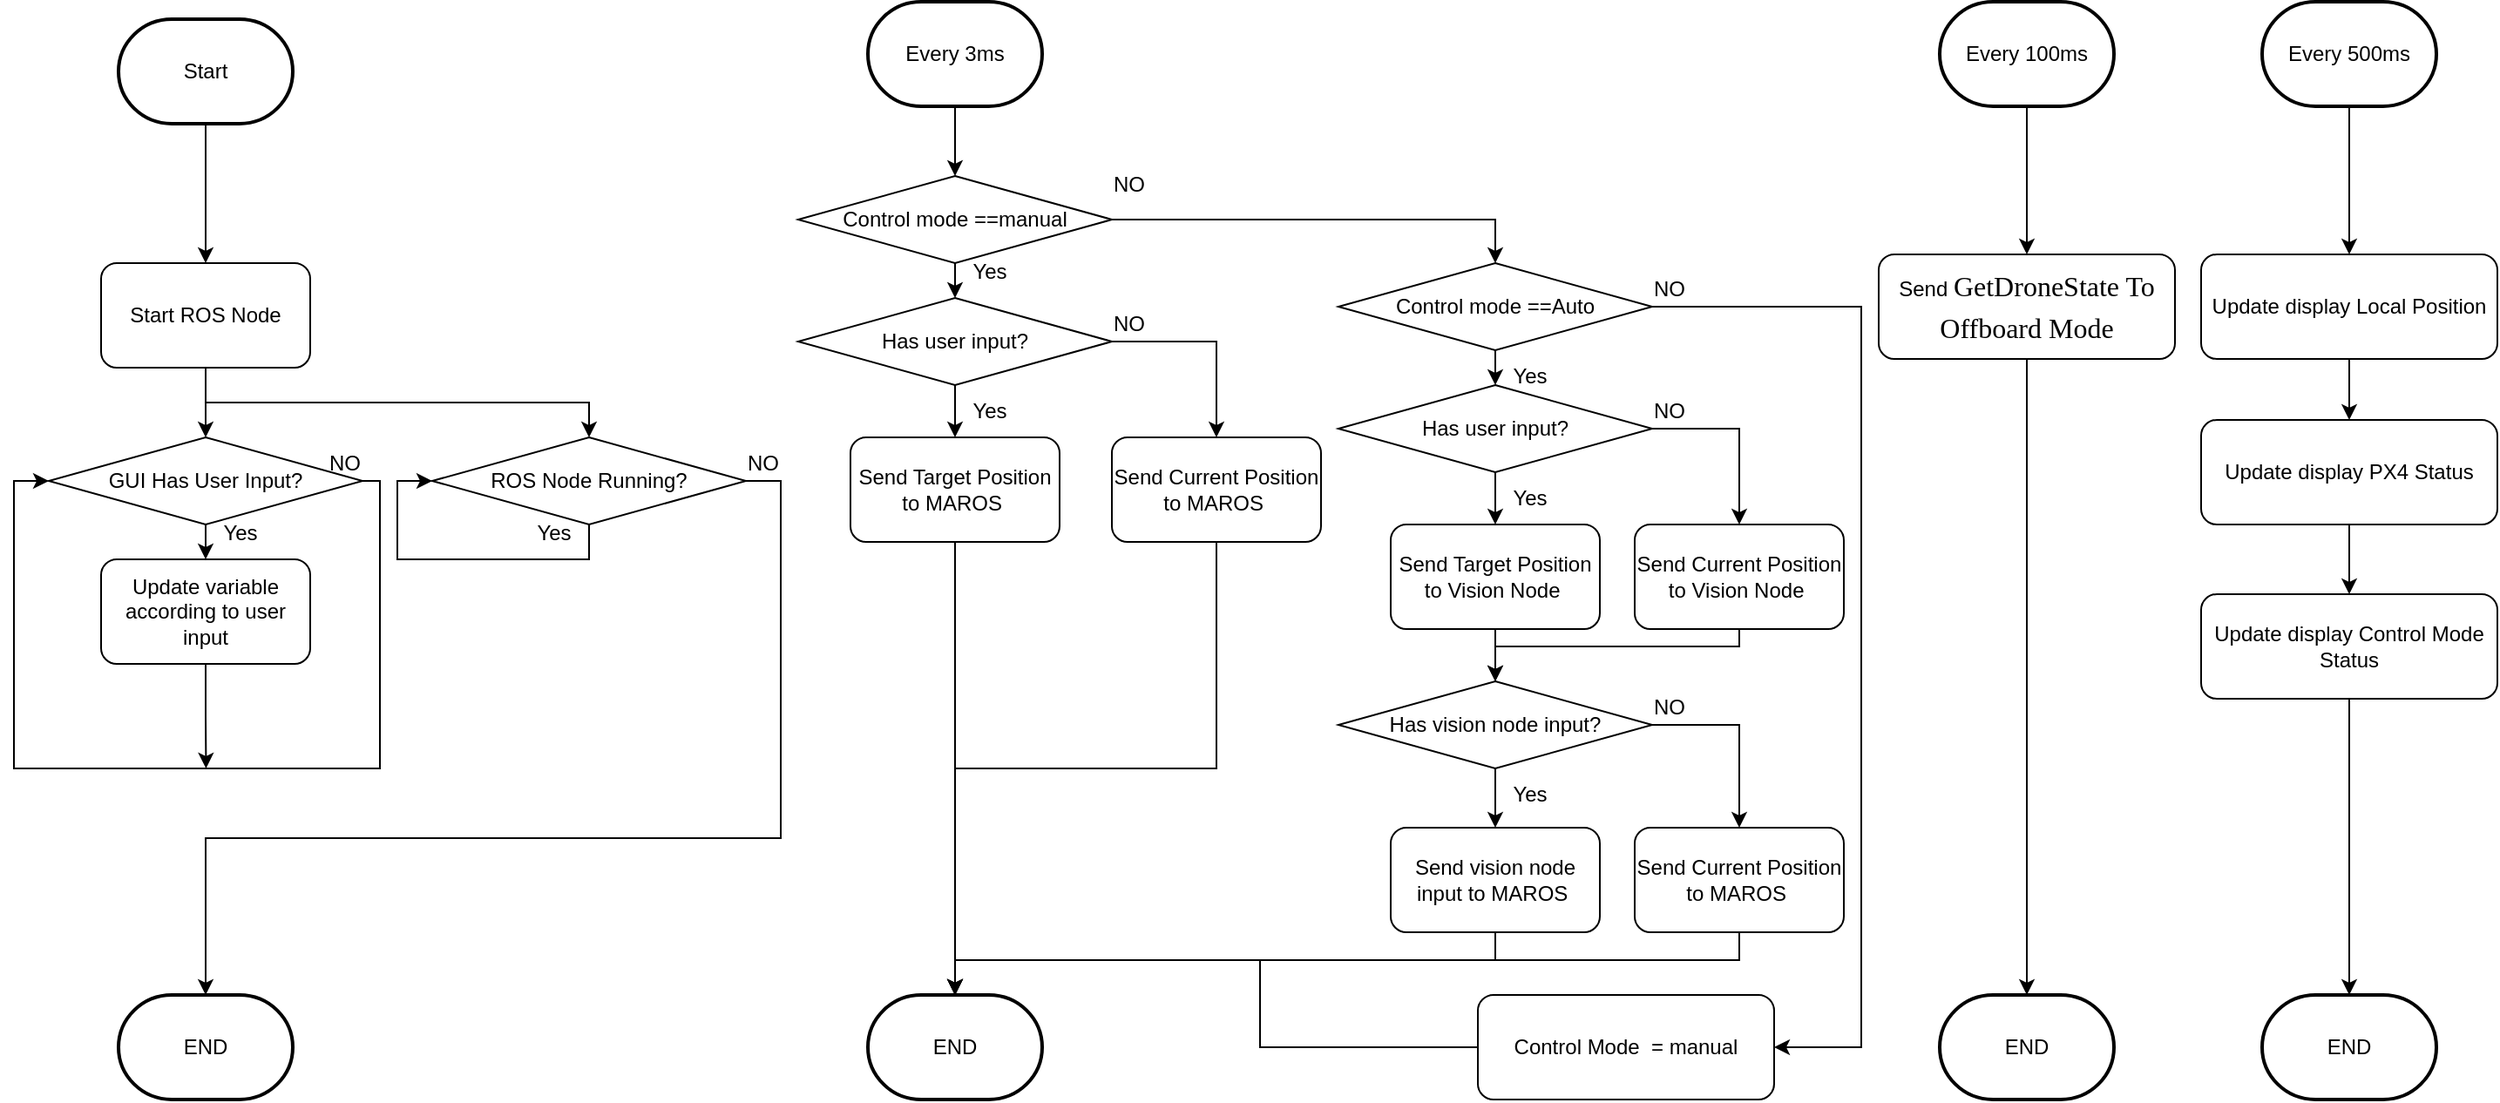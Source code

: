 <mxfile version="17.1.3" type="github"><diagram id="m8PmNggOXjhAJn4Uz82K" name="Page-1"><mxGraphModel dx="1920" dy="548" grid="1" gridSize="10" guides="1" tooltips="1" connect="1" arrows="1" fold="1" page="1" pageScale="1" pageWidth="827" pageHeight="1169" math="0" shadow="0"><root><mxCell id="0"/><mxCell id="1" parent="0"/><mxCell id="86SzGhm7amYP-6trFhJ--2" style="edgeStyle=orthogonalEdgeStyle;rounded=0;orthogonalLoop=1;jettySize=auto;html=1;exitX=0.5;exitY=1;exitDx=0;exitDy=0;exitPerimeter=0;" edge="1" parent="1" source="86SzGhm7amYP-6trFhJ--1" target="86SzGhm7amYP-6trFhJ--3"><mxGeometry relative="1" as="geometry"><mxPoint x="170" y="200" as="targetPoint"/></mxGeometry></mxCell><mxCell id="86SzGhm7amYP-6trFhJ--1" value="Every 3ms" style="strokeWidth=2;html=1;shape=mxgraph.flowchart.terminator;whiteSpace=wrap;" vertex="1" parent="1"><mxGeometry x="120" y="80" width="100" height="60" as="geometry"/></mxCell><mxCell id="86SzGhm7amYP-6trFhJ--7" style="edgeStyle=orthogonalEdgeStyle;rounded=0;orthogonalLoop=1;jettySize=auto;html=1;exitX=0.5;exitY=1;exitDx=0;exitDy=0;entryX=0.5;entryY=0;entryDx=0;entryDy=0;" edge="1" parent="1" source="86SzGhm7amYP-6trFhJ--3" target="86SzGhm7amYP-6trFhJ--6"><mxGeometry relative="1" as="geometry"/></mxCell><mxCell id="86SzGhm7amYP-6trFhJ--12" style="edgeStyle=orthogonalEdgeStyle;rounded=0;orthogonalLoop=1;jettySize=auto;html=1;exitX=1;exitY=0.5;exitDx=0;exitDy=0;entryX=0.5;entryY=0;entryDx=0;entryDy=0;" edge="1" parent="1" source="86SzGhm7amYP-6trFhJ--3" target="86SzGhm7amYP-6trFhJ--11"><mxGeometry relative="1" as="geometry"/></mxCell><mxCell id="86SzGhm7amYP-6trFhJ--3" value="Control mode ==manual" style="rhombus;whiteSpace=wrap;html=1;" vertex="1" parent="1"><mxGeometry x="80" y="180" width="180" height="50" as="geometry"/></mxCell><mxCell id="86SzGhm7amYP-6trFhJ--28" style="edgeStyle=orthogonalEdgeStyle;rounded=0;orthogonalLoop=1;jettySize=auto;html=1;exitX=0.5;exitY=1;exitDx=0;exitDy=0;entryX=0.5;entryY=0;entryDx=0;entryDy=0;entryPerimeter=0;" edge="1" parent="1" source="86SzGhm7amYP-6trFhJ--5" target="86SzGhm7amYP-6trFhJ--26"><mxGeometry relative="1" as="geometry"><mxPoint x="169.588" y="610" as="targetPoint"/></mxGeometry></mxCell><mxCell id="86SzGhm7amYP-6trFhJ--5" value="Send Target Position to MAROS&amp;nbsp;" style="rounded=1;whiteSpace=wrap;html=1;" vertex="1" parent="1"><mxGeometry x="109.997" y="330" width="120" height="60" as="geometry"/></mxCell><mxCell id="86SzGhm7amYP-6trFhJ--8" style="edgeStyle=orthogonalEdgeStyle;rounded=0;orthogonalLoop=1;jettySize=auto;html=1;exitX=0.5;exitY=1;exitDx=0;exitDy=0;entryX=0.5;entryY=0;entryDx=0;entryDy=0;" edge="1" parent="1" source="86SzGhm7amYP-6trFhJ--6" target="86SzGhm7amYP-6trFhJ--5"><mxGeometry relative="1" as="geometry"/></mxCell><mxCell id="86SzGhm7amYP-6trFhJ--10" style="edgeStyle=orthogonalEdgeStyle;rounded=0;orthogonalLoop=1;jettySize=auto;html=1;exitX=1;exitY=0.5;exitDx=0;exitDy=0;entryX=0.5;entryY=0;entryDx=0;entryDy=0;" edge="1" parent="1" source="86SzGhm7amYP-6trFhJ--6" target="86SzGhm7amYP-6trFhJ--9"><mxGeometry relative="1" as="geometry"/></mxCell><mxCell id="86SzGhm7amYP-6trFhJ--6" value="Has user input?" style="rhombus;whiteSpace=wrap;html=1;" vertex="1" parent="1"><mxGeometry x="80" y="250" width="180" height="50" as="geometry"/></mxCell><mxCell id="86SzGhm7amYP-6trFhJ--27" style="edgeStyle=orthogonalEdgeStyle;rounded=0;orthogonalLoop=1;jettySize=auto;html=1;exitX=0.5;exitY=1;exitDx=0;exitDy=0;entryX=0.5;entryY=0;entryDx=0;entryDy=0;entryPerimeter=0;" edge="1" parent="1" source="86SzGhm7amYP-6trFhJ--9" target="86SzGhm7amYP-6trFhJ--26"><mxGeometry relative="1" as="geometry"/></mxCell><mxCell id="86SzGhm7amYP-6trFhJ--9" value="Send Current Position to MAROS&amp;nbsp;" style="rounded=1;whiteSpace=wrap;html=1;" vertex="1" parent="1"><mxGeometry x="259.997" y="330" width="120" height="60" as="geometry"/></mxCell><mxCell id="86SzGhm7amYP-6trFhJ--14" style="edgeStyle=orthogonalEdgeStyle;rounded=0;orthogonalLoop=1;jettySize=auto;html=1;exitX=0.5;exitY=1;exitDx=0;exitDy=0;entryX=0.5;entryY=0;entryDx=0;entryDy=0;" edge="1" parent="1" source="86SzGhm7amYP-6trFhJ--11" target="86SzGhm7amYP-6trFhJ--13"><mxGeometry relative="1" as="geometry"/></mxCell><mxCell id="86SzGhm7amYP-6trFhJ--72" style="edgeStyle=orthogonalEdgeStyle;rounded=0;orthogonalLoop=1;jettySize=auto;html=1;exitX=1;exitY=0.5;exitDx=0;exitDy=0;entryX=1;entryY=0.5;entryDx=0;entryDy=0;" edge="1" parent="1" source="86SzGhm7amYP-6trFhJ--11" target="86SzGhm7amYP-6trFhJ--73"><mxGeometry relative="1" as="geometry"><mxPoint x="690" y="640" as="targetPoint"/><Array as="points"><mxPoint x="690" y="255"/><mxPoint x="690" y="680"/></Array></mxGeometry></mxCell><mxCell id="86SzGhm7amYP-6trFhJ--11" value="Control mode ==Auto" style="rhombus;whiteSpace=wrap;html=1;" vertex="1" parent="1"><mxGeometry x="390" y="230" width="180" height="50" as="geometry"/></mxCell><mxCell id="86SzGhm7amYP-6trFhJ--16" style="edgeStyle=orthogonalEdgeStyle;rounded=0;orthogonalLoop=1;jettySize=auto;html=1;exitX=0.5;exitY=1;exitDx=0;exitDy=0;entryX=0.5;entryY=0;entryDx=0;entryDy=0;" edge="1" parent="1" source="86SzGhm7amYP-6trFhJ--13" target="86SzGhm7amYP-6trFhJ--15"><mxGeometry relative="1" as="geometry"/></mxCell><mxCell id="86SzGhm7amYP-6trFhJ--20" style="edgeStyle=orthogonalEdgeStyle;rounded=0;orthogonalLoop=1;jettySize=auto;html=1;exitX=1;exitY=0.5;exitDx=0;exitDy=0;entryX=0.5;entryY=0;entryDx=0;entryDy=0;" edge="1" parent="1" source="86SzGhm7amYP-6trFhJ--13" target="86SzGhm7amYP-6trFhJ--17"><mxGeometry relative="1" as="geometry"/></mxCell><mxCell id="86SzGhm7amYP-6trFhJ--13" value="Has user input?" style="rhombus;whiteSpace=wrap;html=1;" vertex="1" parent="1"><mxGeometry x="390" y="300" width="180" height="50" as="geometry"/></mxCell><mxCell id="86SzGhm7amYP-6trFhJ--19" style="edgeStyle=orthogonalEdgeStyle;rounded=0;orthogonalLoop=1;jettySize=auto;html=1;exitX=0.5;exitY=1;exitDx=0;exitDy=0;entryX=0.5;entryY=0;entryDx=0;entryDy=0;" edge="1" parent="1" source="86SzGhm7amYP-6trFhJ--15" target="86SzGhm7amYP-6trFhJ--18"><mxGeometry relative="1" as="geometry"/></mxCell><mxCell id="86SzGhm7amYP-6trFhJ--15" value="Send Target Position to Vision Node&amp;nbsp;" style="rounded=1;whiteSpace=wrap;html=1;" vertex="1" parent="1"><mxGeometry x="419.997" y="380" width="120" height="60" as="geometry"/></mxCell><mxCell id="86SzGhm7amYP-6trFhJ--21" style="edgeStyle=orthogonalEdgeStyle;rounded=0;orthogonalLoop=1;jettySize=auto;html=1;exitX=0.5;exitY=1;exitDx=0;exitDy=0;" edge="1" parent="1" source="86SzGhm7amYP-6trFhJ--17" target="86SzGhm7amYP-6trFhJ--18"><mxGeometry relative="1" as="geometry"><Array as="points"><mxPoint x="620" y="450"/><mxPoint x="480" y="450"/></Array></mxGeometry></mxCell><mxCell id="86SzGhm7amYP-6trFhJ--17" value="Send Current Position to Vision Node&amp;nbsp;" style="rounded=1;whiteSpace=wrap;html=1;" vertex="1" parent="1"><mxGeometry x="559.997" y="380" width="120" height="60" as="geometry"/></mxCell><mxCell id="86SzGhm7amYP-6trFhJ--24" style="edgeStyle=orthogonalEdgeStyle;rounded=0;orthogonalLoop=1;jettySize=auto;html=1;exitX=0.5;exitY=1;exitDx=0;exitDy=0;entryX=0.5;entryY=0;entryDx=0;entryDy=0;" edge="1" parent="1" source="86SzGhm7amYP-6trFhJ--18" target="86SzGhm7amYP-6trFhJ--23"><mxGeometry relative="1" as="geometry"/></mxCell><mxCell id="86SzGhm7amYP-6trFhJ--25" style="edgeStyle=orthogonalEdgeStyle;rounded=0;orthogonalLoop=1;jettySize=auto;html=1;exitX=1;exitY=0.5;exitDx=0;exitDy=0;entryX=0.5;entryY=0;entryDx=0;entryDy=0;" edge="1" parent="1" source="86SzGhm7amYP-6trFhJ--18" target="86SzGhm7amYP-6trFhJ--22"><mxGeometry relative="1" as="geometry"/></mxCell><mxCell id="86SzGhm7amYP-6trFhJ--18" value="Has vision node input?" style="rhombus;whiteSpace=wrap;html=1;" vertex="1" parent="1"><mxGeometry x="390" y="470" width="180" height="50" as="geometry"/></mxCell><mxCell id="86SzGhm7amYP-6trFhJ--30" style="edgeStyle=orthogonalEdgeStyle;rounded=0;orthogonalLoop=1;jettySize=auto;html=1;exitX=0.5;exitY=1;exitDx=0;exitDy=0;entryX=0.5;entryY=0;entryDx=0;entryDy=0;entryPerimeter=0;" edge="1" parent="1" source="86SzGhm7amYP-6trFhJ--22" target="86SzGhm7amYP-6trFhJ--26"><mxGeometry relative="1" as="geometry"><Array as="points"><mxPoint x="620" y="630"/><mxPoint x="170" y="630"/></Array></mxGeometry></mxCell><mxCell id="86SzGhm7amYP-6trFhJ--22" value="Send Current Position to MAROS&amp;nbsp;" style="rounded=1;whiteSpace=wrap;html=1;" vertex="1" parent="1"><mxGeometry x="559.997" y="554" width="120" height="60" as="geometry"/></mxCell><mxCell id="86SzGhm7amYP-6trFhJ--29" style="edgeStyle=orthogonalEdgeStyle;rounded=0;orthogonalLoop=1;jettySize=auto;html=1;exitX=0.5;exitY=1;exitDx=0;exitDy=0;" edge="1" parent="1" source="86SzGhm7amYP-6trFhJ--23" target="86SzGhm7amYP-6trFhJ--26"><mxGeometry relative="1" as="geometry"><Array as="points"><mxPoint x="480" y="630"/><mxPoint x="170" y="630"/></Array></mxGeometry></mxCell><mxCell id="86SzGhm7amYP-6trFhJ--23" value="Send vision node input&amp;nbsp;to MAROS&amp;nbsp;" style="rounded=1;whiteSpace=wrap;html=1;" vertex="1" parent="1"><mxGeometry x="419.997" y="554" width="120" height="60" as="geometry"/></mxCell><mxCell id="86SzGhm7amYP-6trFhJ--26" value="END" style="strokeWidth=2;html=1;shape=mxgraph.flowchart.terminator;whiteSpace=wrap;" vertex="1" parent="1"><mxGeometry x="120" y="650" width="100" height="60" as="geometry"/></mxCell><mxCell id="86SzGhm7amYP-6trFhJ--33" style="edgeStyle=orthogonalEdgeStyle;rounded=0;orthogonalLoop=1;jettySize=auto;html=1;exitX=0.5;exitY=1;exitDx=0;exitDy=0;exitPerimeter=0;entryX=0.5;entryY=0;entryDx=0;entryDy=0;" edge="1" parent="1" source="86SzGhm7amYP-6trFhJ--31" target="86SzGhm7amYP-6trFhJ--32"><mxGeometry relative="1" as="geometry"/></mxCell><mxCell id="86SzGhm7amYP-6trFhJ--31" value="Every 100ms" style="strokeWidth=2;html=1;shape=mxgraph.flowchart.terminator;whiteSpace=wrap;" vertex="1" parent="1"><mxGeometry x="735" y="80" width="100" height="60" as="geometry"/></mxCell><mxCell id="86SzGhm7amYP-6trFhJ--35" style="edgeStyle=orthogonalEdgeStyle;rounded=0;orthogonalLoop=1;jettySize=auto;html=1;exitX=0.5;exitY=1;exitDx=0;exitDy=0;" edge="1" parent="1" source="86SzGhm7amYP-6trFhJ--32" target="86SzGhm7amYP-6trFhJ--34"><mxGeometry relative="1" as="geometry"/></mxCell><mxCell id="86SzGhm7amYP-6trFhJ--32" value="Send&amp;nbsp;&lt;span style=&quot;font-size: 12.0pt ; line-height: 150% ; font-family: &amp;#34;times new roman&amp;#34; , serif&quot;&gt;GetDroneState To Offboard Mode&lt;/span&gt;" style="rounded=1;whiteSpace=wrap;html=1;" vertex="1" parent="1"><mxGeometry x="700" y="225" width="170" height="60" as="geometry"/></mxCell><mxCell id="86SzGhm7amYP-6trFhJ--34" value="END" style="strokeWidth=2;html=1;shape=mxgraph.flowchart.terminator;whiteSpace=wrap;" vertex="1" parent="1"><mxGeometry x="735" y="650" width="100" height="60" as="geometry"/></mxCell><mxCell id="86SzGhm7amYP-6trFhJ--38" style="edgeStyle=orthogonalEdgeStyle;rounded=0;orthogonalLoop=1;jettySize=auto;html=1;exitX=0.5;exitY=1;exitDx=0;exitDy=0;exitPerimeter=0;entryX=0.5;entryY=0;entryDx=0;entryDy=0;" edge="1" parent="1" source="86SzGhm7amYP-6trFhJ--36" target="86SzGhm7amYP-6trFhJ--37"><mxGeometry relative="1" as="geometry"/></mxCell><mxCell id="86SzGhm7amYP-6trFhJ--36" value="Every 500ms" style="strokeWidth=2;html=1;shape=mxgraph.flowchart.terminator;whiteSpace=wrap;" vertex="1" parent="1"><mxGeometry x="920" y="80" width="100" height="60" as="geometry"/></mxCell><mxCell id="86SzGhm7amYP-6trFhJ--40" value="" style="edgeStyle=orthogonalEdgeStyle;rounded=0;orthogonalLoop=1;jettySize=auto;html=1;" edge="1" parent="1" source="86SzGhm7amYP-6trFhJ--37" target="86SzGhm7amYP-6trFhJ--39"><mxGeometry relative="1" as="geometry"/></mxCell><mxCell id="86SzGhm7amYP-6trFhJ--37" value="Update display Local Position" style="rounded=1;whiteSpace=wrap;html=1;" vertex="1" parent="1"><mxGeometry x="885" y="225" width="170" height="60" as="geometry"/></mxCell><mxCell id="86SzGhm7amYP-6trFhJ--42" value="" style="edgeStyle=orthogonalEdgeStyle;rounded=0;orthogonalLoop=1;jettySize=auto;html=1;" edge="1" parent="1" source="86SzGhm7amYP-6trFhJ--39" target="86SzGhm7amYP-6trFhJ--41"><mxGeometry relative="1" as="geometry"/></mxCell><mxCell id="86SzGhm7amYP-6trFhJ--39" value="Update display PX4 Status" style="rounded=1;whiteSpace=wrap;html=1;" vertex="1" parent="1"><mxGeometry x="885" y="320" width="170" height="60" as="geometry"/></mxCell><mxCell id="86SzGhm7amYP-6trFhJ--44" style="edgeStyle=orthogonalEdgeStyle;rounded=0;orthogonalLoop=1;jettySize=auto;html=1;exitX=0.5;exitY=1;exitDx=0;exitDy=0;entryX=0.5;entryY=0;entryDx=0;entryDy=0;entryPerimeter=0;" edge="1" parent="1" source="86SzGhm7amYP-6trFhJ--41" target="86SzGhm7amYP-6trFhJ--43"><mxGeometry relative="1" as="geometry"/></mxCell><mxCell id="86SzGhm7amYP-6trFhJ--41" value="Update display Control Mode Status" style="rounded=1;whiteSpace=wrap;html=1;" vertex="1" parent="1"><mxGeometry x="885" y="420" width="170" height="60" as="geometry"/></mxCell><mxCell id="86SzGhm7amYP-6trFhJ--43" value="END" style="strokeWidth=2;html=1;shape=mxgraph.flowchart.terminator;whiteSpace=wrap;" vertex="1" parent="1"><mxGeometry x="920" y="650" width="100" height="60" as="geometry"/></mxCell><mxCell id="86SzGhm7amYP-6trFhJ--49" value="" style="edgeStyle=orthogonalEdgeStyle;rounded=0;orthogonalLoop=1;jettySize=auto;html=1;" edge="1" parent="1" source="86SzGhm7amYP-6trFhJ--45" target="86SzGhm7amYP-6trFhJ--48"><mxGeometry relative="1" as="geometry"/></mxCell><mxCell id="86SzGhm7amYP-6trFhJ--45" value="Start" style="strokeWidth=2;html=1;shape=mxgraph.flowchart.terminator;whiteSpace=wrap;" vertex="1" parent="1"><mxGeometry x="-310" y="90" width="100" height="60" as="geometry"/></mxCell><mxCell id="86SzGhm7amYP-6trFhJ--51" style="edgeStyle=orthogonalEdgeStyle;rounded=0;orthogonalLoop=1;jettySize=auto;html=1;exitX=0.5;exitY=1;exitDx=0;exitDy=0;entryX=0.5;entryY=0;entryDx=0;entryDy=0;" edge="1" parent="1" source="86SzGhm7amYP-6trFhJ--48" target="86SzGhm7amYP-6trFhJ--50"><mxGeometry relative="1" as="geometry"/></mxCell><mxCell id="86SzGhm7amYP-6trFhJ--55" style="edgeStyle=orthogonalEdgeStyle;rounded=0;orthogonalLoop=1;jettySize=auto;html=1;exitX=0.5;exitY=1;exitDx=0;exitDy=0;entryX=0.5;entryY=0;entryDx=0;entryDy=0;" edge="1" parent="1" source="86SzGhm7amYP-6trFhJ--48" target="86SzGhm7amYP-6trFhJ--52"><mxGeometry relative="1" as="geometry"/></mxCell><mxCell id="86SzGhm7amYP-6trFhJ--48" value="Start ROS Node" style="rounded=1;whiteSpace=wrap;html=1;" vertex="1" parent="1"><mxGeometry x="-320" y="230" width="120" height="60" as="geometry"/></mxCell><mxCell id="86SzGhm7amYP-6trFhJ--59" style="edgeStyle=orthogonalEdgeStyle;rounded=0;orthogonalLoop=1;jettySize=auto;html=1;exitX=0.5;exitY=1;exitDx=0;exitDy=0;entryX=0.5;entryY=0;entryDx=0;entryDy=0;" edge="1" parent="1" source="86SzGhm7amYP-6trFhJ--50" target="86SzGhm7amYP-6trFhJ--56"><mxGeometry relative="1" as="geometry"/></mxCell><mxCell id="86SzGhm7amYP-6trFhJ--50" value="GUI Has User Input?" style="rhombus;whiteSpace=wrap;html=1;" vertex="1" parent="1"><mxGeometry x="-350" y="330" width="180" height="50" as="geometry"/></mxCell><mxCell id="86SzGhm7amYP-6trFhJ--67" style="edgeStyle=orthogonalEdgeStyle;rounded=0;orthogonalLoop=1;jettySize=auto;html=1;exitX=1;exitY=0.5;exitDx=0;exitDy=0;entryX=0.5;entryY=0;entryDx=0;entryDy=0;entryPerimeter=0;" edge="1" parent="1" source="86SzGhm7amYP-6trFhJ--52" target="86SzGhm7amYP-6trFhJ--68"><mxGeometry relative="1" as="geometry"><mxPoint x="-40" y="570" as="targetPoint"/><Array as="points"><mxPoint x="70" y="355"/><mxPoint x="70" y="560"/><mxPoint x="-260" y="560"/></Array></mxGeometry></mxCell><mxCell id="86SzGhm7amYP-6trFhJ--52" value="ROS Node Running?" style="rhombus;whiteSpace=wrap;html=1;" vertex="1" parent="1"><mxGeometry x="-130" y="330" width="180" height="50" as="geometry"/></mxCell><mxCell id="86SzGhm7amYP-6trFhJ--62" style="edgeStyle=orthogonalEdgeStyle;rounded=0;orthogonalLoop=1;jettySize=auto;html=1;exitX=0.5;exitY=1;exitDx=0;exitDy=0;" edge="1" parent="1" source="86SzGhm7amYP-6trFhJ--56"><mxGeometry relative="1" as="geometry"><mxPoint x="-259.765" y="520" as="targetPoint"/></mxGeometry></mxCell><mxCell id="86SzGhm7amYP-6trFhJ--56" value="Update variable according to user input" style="rounded=1;whiteSpace=wrap;html=1;" vertex="1" parent="1"><mxGeometry x="-320" y="400" width="120" height="60" as="geometry"/></mxCell><mxCell id="86SzGhm7amYP-6trFhJ--61" style="edgeStyle=orthogonalEdgeStyle;rounded=0;orthogonalLoop=1;jettySize=auto;html=1;exitX=1;exitY=0.5;exitDx=0;exitDy=0;entryX=0;entryY=0.5;entryDx=0;entryDy=0;" edge="1" parent="1" source="86SzGhm7amYP-6trFhJ--50" target="86SzGhm7amYP-6trFhJ--50"><mxGeometry relative="1" as="geometry"><Array as="points"><mxPoint x="-160" y="355"/><mxPoint x="-160" y="520"/><mxPoint x="-370" y="520"/><mxPoint x="-370" y="355"/></Array></mxGeometry></mxCell><mxCell id="86SzGhm7amYP-6trFhJ--63" style="edgeStyle=orthogonalEdgeStyle;rounded=0;orthogonalLoop=1;jettySize=auto;html=1;exitX=0.5;exitY=1;exitDx=0;exitDy=0;entryX=0;entryY=0.5;entryDx=0;entryDy=0;" edge="1" parent="1" source="86SzGhm7amYP-6trFhJ--52" target="86SzGhm7amYP-6trFhJ--52"><mxGeometry relative="1" as="geometry"><Array as="points"><mxPoint x="-40" y="400"/><mxPoint x="-150" y="400"/><mxPoint x="-150" y="355"/></Array></mxGeometry></mxCell><mxCell id="86SzGhm7amYP-6trFhJ--64" value="Yes" style="text;html=1;strokeColor=none;fillColor=none;align=center;verticalAlign=middle;whiteSpace=wrap;rounded=0;" vertex="1" parent="1"><mxGeometry x="-270" y="370" width="60" height="30" as="geometry"/></mxCell><mxCell id="86SzGhm7amYP-6trFhJ--65" value="NO" style="text;html=1;strokeColor=none;fillColor=none;align=center;verticalAlign=middle;whiteSpace=wrap;rounded=0;" vertex="1" parent="1"><mxGeometry x="-210" y="330" width="60" height="30" as="geometry"/></mxCell><mxCell id="86SzGhm7amYP-6trFhJ--66" value="Yes" style="text;html=1;strokeColor=none;fillColor=none;align=center;verticalAlign=middle;whiteSpace=wrap;rounded=0;" vertex="1" parent="1"><mxGeometry x="-90" y="370" width="60" height="30" as="geometry"/></mxCell><mxCell id="86SzGhm7amYP-6trFhJ--68" value="END" style="strokeWidth=2;html=1;shape=mxgraph.flowchart.terminator;whiteSpace=wrap;" vertex="1" parent="1"><mxGeometry x="-310" y="650" width="100" height="60" as="geometry"/></mxCell><mxCell id="86SzGhm7amYP-6trFhJ--69" value="NO" style="text;html=1;strokeColor=none;fillColor=none;align=center;verticalAlign=middle;whiteSpace=wrap;rounded=0;" vertex="1" parent="1"><mxGeometry x="30" y="330" width="60" height="30" as="geometry"/></mxCell><mxCell id="86SzGhm7amYP-6trFhJ--70" value="NO" style="text;html=1;strokeColor=none;fillColor=none;align=center;verticalAlign=middle;whiteSpace=wrap;rounded=0;" vertex="1" parent="1"><mxGeometry x="240" y="250" width="60" height="30" as="geometry"/></mxCell><mxCell id="86SzGhm7amYP-6trFhJ--71" value="Yes" style="text;html=1;strokeColor=none;fillColor=none;align=center;verticalAlign=middle;whiteSpace=wrap;rounded=0;" vertex="1" parent="1"><mxGeometry x="160" y="300" width="60" height="30" as="geometry"/></mxCell><mxCell id="86SzGhm7amYP-6trFhJ--74" style="edgeStyle=orthogonalEdgeStyle;rounded=0;orthogonalLoop=1;jettySize=auto;html=1;exitX=0;exitY=0.5;exitDx=0;exitDy=0;entryX=0.5;entryY=0;entryDx=0;entryDy=0;entryPerimeter=0;" edge="1" parent="1" source="86SzGhm7amYP-6trFhJ--73" target="86SzGhm7amYP-6trFhJ--26"><mxGeometry relative="1" as="geometry"/></mxCell><mxCell id="86SzGhm7amYP-6trFhJ--73" value="Control Mode&amp;nbsp; = manual" style="rounded=1;whiteSpace=wrap;html=1;" vertex="1" parent="1"><mxGeometry x="470" y="650" width="170" height="60" as="geometry"/></mxCell><mxCell id="86SzGhm7amYP-6trFhJ--75" value="NO" style="text;html=1;strokeColor=none;fillColor=none;align=center;verticalAlign=middle;whiteSpace=wrap;rounded=0;" vertex="1" parent="1"><mxGeometry x="240" y="170" width="60" height="30" as="geometry"/></mxCell><mxCell id="86SzGhm7amYP-6trFhJ--76" value="Yes" style="text;html=1;strokeColor=none;fillColor=none;align=center;verticalAlign=middle;whiteSpace=wrap;rounded=0;" vertex="1" parent="1"><mxGeometry x="160" y="220" width="60" height="30" as="geometry"/></mxCell><mxCell id="86SzGhm7amYP-6trFhJ--77" value="NO" style="text;html=1;strokeColor=none;fillColor=none;align=center;verticalAlign=middle;whiteSpace=wrap;rounded=0;" vertex="1" parent="1"><mxGeometry x="550" y="230" width="60" height="30" as="geometry"/></mxCell><mxCell id="86SzGhm7amYP-6trFhJ--78" value="Yes" style="text;html=1;strokeColor=none;fillColor=none;align=center;verticalAlign=middle;whiteSpace=wrap;rounded=0;" vertex="1" parent="1"><mxGeometry x="470" y="280" width="60" height="30" as="geometry"/></mxCell><mxCell id="86SzGhm7amYP-6trFhJ--79" value="NO" style="text;html=1;strokeColor=none;fillColor=none;align=center;verticalAlign=middle;whiteSpace=wrap;rounded=0;" vertex="1" parent="1"><mxGeometry x="550" y="300" width="60" height="30" as="geometry"/></mxCell><mxCell id="86SzGhm7amYP-6trFhJ--80" value="Yes" style="text;html=1;strokeColor=none;fillColor=none;align=center;verticalAlign=middle;whiteSpace=wrap;rounded=0;" vertex="1" parent="1"><mxGeometry x="470" y="350" width="60" height="30" as="geometry"/></mxCell><mxCell id="86SzGhm7amYP-6trFhJ--81" value="NO" style="text;html=1;strokeColor=none;fillColor=none;align=center;verticalAlign=middle;whiteSpace=wrap;rounded=0;" vertex="1" parent="1"><mxGeometry x="550" y="470" width="60" height="30" as="geometry"/></mxCell><mxCell id="86SzGhm7amYP-6trFhJ--82" value="Yes" style="text;html=1;strokeColor=none;fillColor=none;align=center;verticalAlign=middle;whiteSpace=wrap;rounded=0;" vertex="1" parent="1"><mxGeometry x="470" y="520" width="60" height="30" as="geometry"/></mxCell></root></mxGraphModel></diagram></mxfile>
